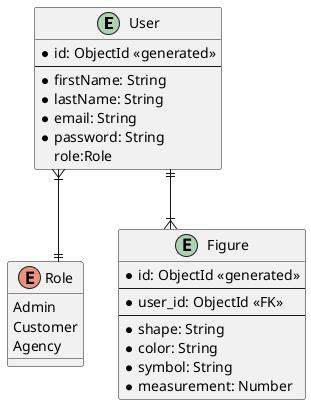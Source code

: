 @startuml testERD

skinparam linetype ortho

entity User {
    *id: ObjectId <<generated>>
    --
    *firstName: String
    *lastName: String
    *email: String
    *password: String
    role:Role
}

enum Role {
    Admin
    Customer
    Agency
}

entity Figure {
    *id: ObjectId <<generated>>
    --
    *user_id: ObjectId <<FK>>   
    --
    *shape: String
    *color: String
    *symbol: String
    *measurement: Number
}

User ||--|{ Figure
User }|--|| Role

@enduml